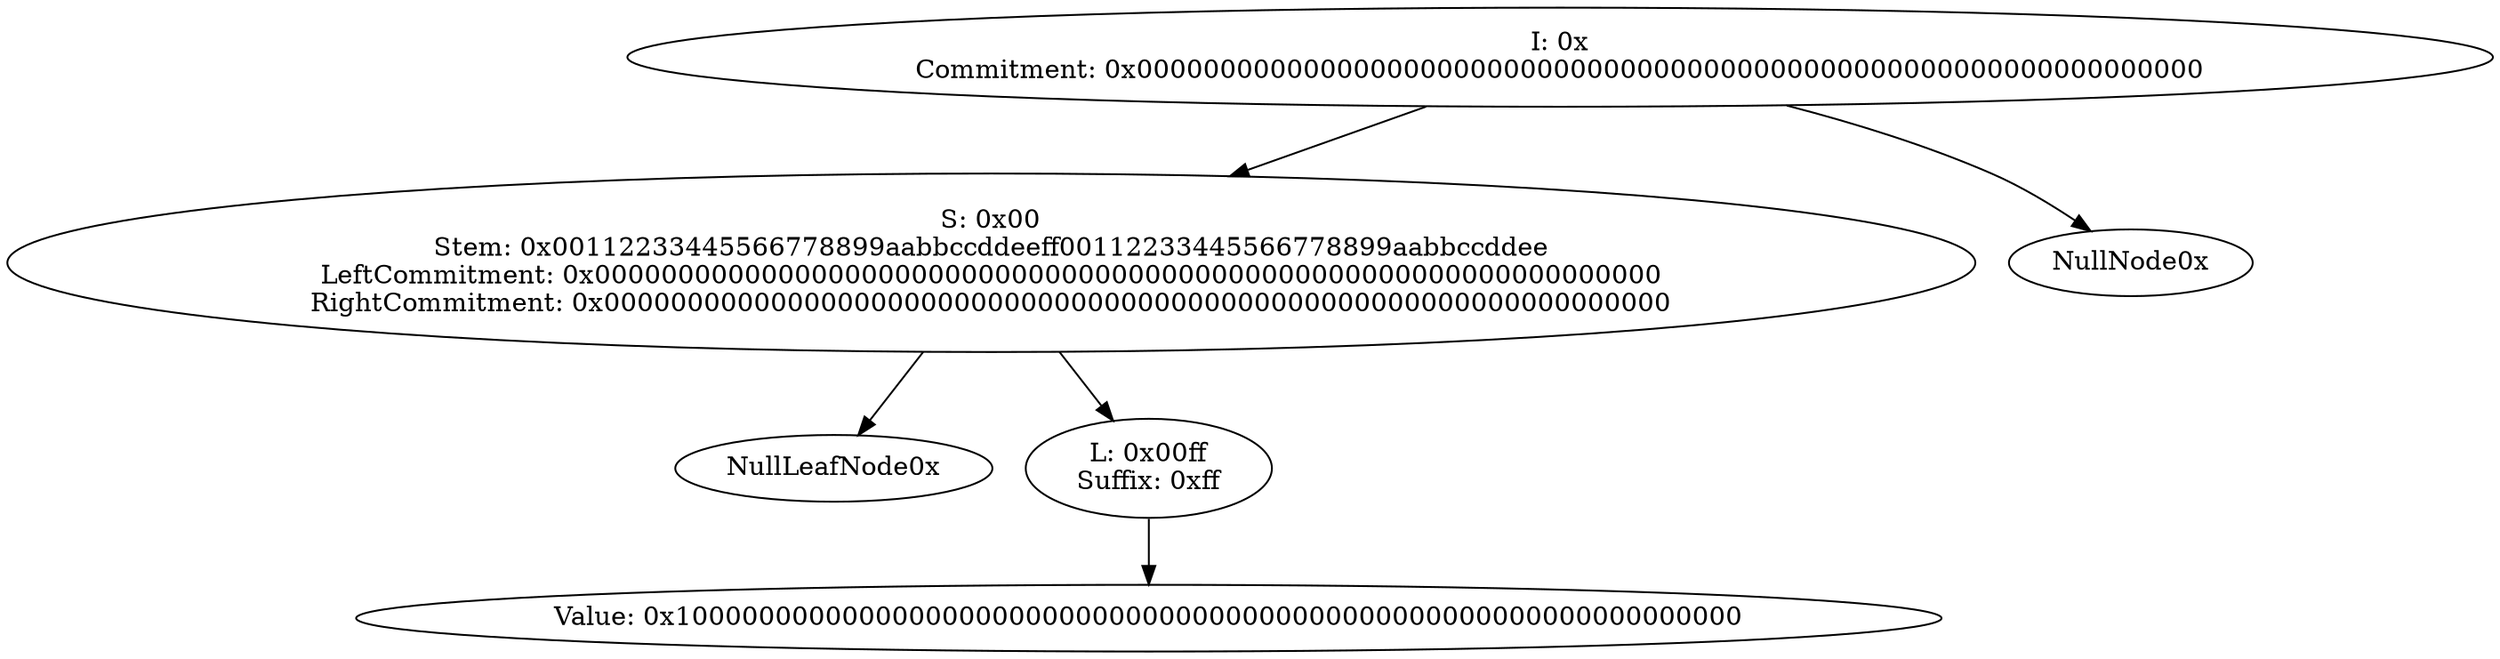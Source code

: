 digraph VerkleTrie {
InternalNode0x [label="I: 0x
Commitment: 0x0000000000000000000000000000000000000000000000000000000000000000"]
InternalNode0x -> StemNode0x00
StemNode0x00 [label="S: 0x00
Stem: 0x00112233445566778899aabbccddeeff00112233445566778899aabbccddee
LeftCommitment: 0x0000000000000000000000000000000000000000000000000000000000000000
RightCommitment: 0x0000000000000000000000000000000000000000000000000000000000000000"]
StemNode0x00 -> NullLeafNode0x
StemNode0x00 -> LeafNode0x00ff
LeafNode0x00ff [label="L: 0x00ff
Suffix: 0xff"]
LeafNode0x00ff -> Value0x00ff
Value0x00ff [label="Value: 0x1000000000000000000000000000000000000000000000000000000000000000"]
InternalNode0x -> NullNode0x
}